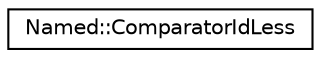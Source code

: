 digraph "Graphical Class Hierarchy"
{
  edge [fontname="Helvetica",fontsize="10",labelfontname="Helvetica",labelfontsize="10"];
  node [fontname="Helvetica",fontsize="10",shape=record];
  rankdir="LR";
  Node0 [label="Named::ComparatorIdLess",height=0.2,width=0.4,color="black", fillcolor="white", style="filled",URL="$d7/dc2/struct_named_1_1_comparator_id_less.html",tooltip="Function-object for stable sorting in containers. "];
}
